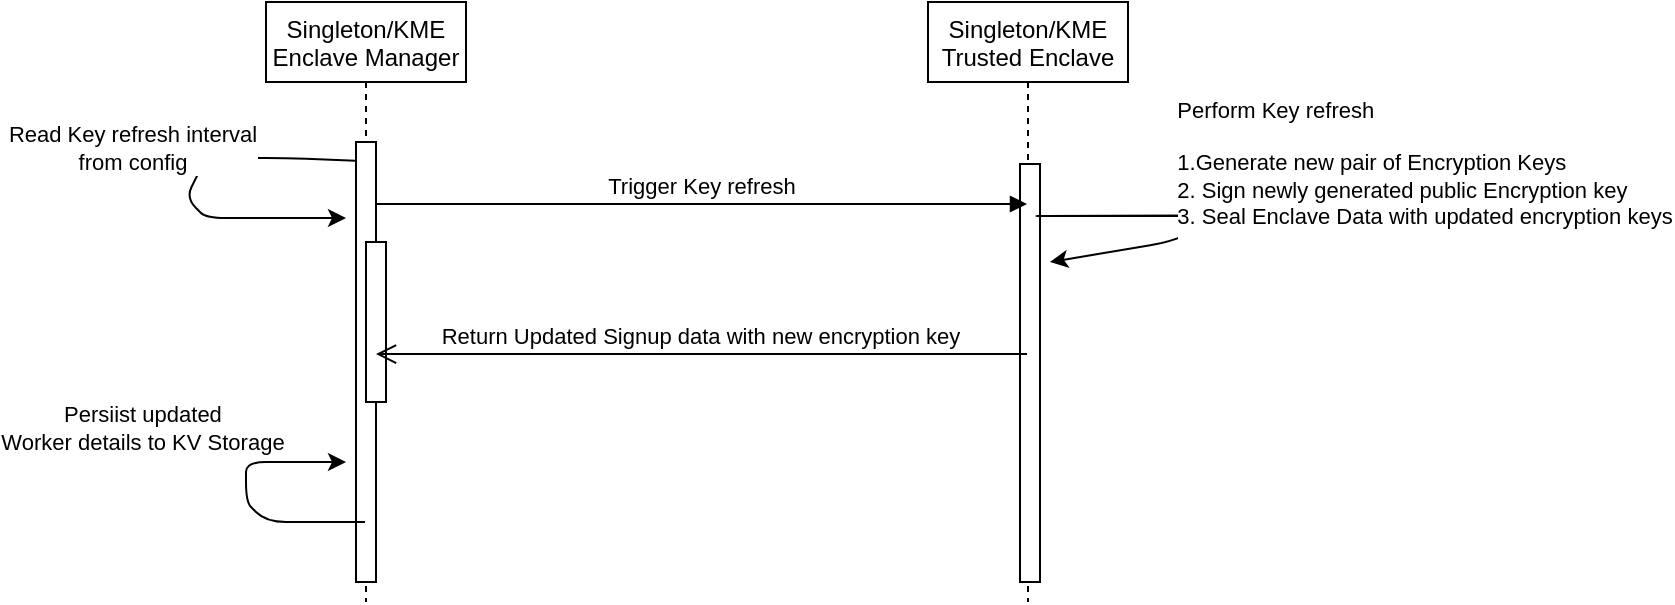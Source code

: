 <mxfile version="13.6.0" type="github">
  <diagram id="kgpKYQtTHZ0yAKxKKP6v" name="Page-1">
    <mxGraphModel dx="1632" dy="437" grid="1" gridSize="10" guides="1" tooltips="1" connect="1" arrows="1" fold="1" page="1" pageScale="1" pageWidth="850" pageHeight="1100" math="0" shadow="0">
      <root>
        <mxCell id="0" />
        <mxCell id="1" parent="0" />
        <mxCell id="3nuBFxr9cyL0pnOWT2aG-1" value="Singleton/KME&#xa;Enclave Manager" style="shape=umlLifeline;perimeter=lifelinePerimeter;container=1;collapsible=0;recursiveResize=0;rounded=0;shadow=0;strokeWidth=1;" parent="1" vertex="1">
          <mxGeometry x="120" y="80" width="100" height="300" as="geometry" />
        </mxCell>
        <mxCell id="3nuBFxr9cyL0pnOWT2aG-2" value="" style="points=[];perimeter=orthogonalPerimeter;rounded=0;shadow=0;strokeWidth=1;" parent="3nuBFxr9cyL0pnOWT2aG-1" vertex="1">
          <mxGeometry x="45" y="70" width="10" height="220" as="geometry" />
        </mxCell>
        <mxCell id="3nuBFxr9cyL0pnOWT2aG-4" value="" style="points=[];perimeter=orthogonalPerimeter;rounded=0;shadow=0;strokeWidth=1;" parent="3nuBFxr9cyL0pnOWT2aG-1" vertex="1">
          <mxGeometry x="50" y="120" width="10" height="80" as="geometry" />
        </mxCell>
        <mxCell id="3nuBFxr9cyL0pnOWT2aG-5" value="Singleton/KME&#xa;Trusted Enclave" style="shape=umlLifeline;perimeter=lifelinePerimeter;container=1;collapsible=0;recursiveResize=0;rounded=0;shadow=0;strokeWidth=1;" parent="1" vertex="1">
          <mxGeometry x="451" y="80" width="100" height="300" as="geometry" />
        </mxCell>
        <mxCell id="3nuBFxr9cyL0pnOWT2aG-6" value="" style="points=[];perimeter=orthogonalPerimeter;rounded=0;shadow=0;strokeWidth=1;" parent="3nuBFxr9cyL0pnOWT2aG-5" vertex="1">
          <mxGeometry x="46" y="81" width="10" height="209" as="geometry" />
        </mxCell>
        <mxCell id="3nuBFxr9cyL0pnOWT2aG-7" value="Return Updated Signup data with new encryption key" style="verticalAlign=bottom;endArrow=open;endSize=8;shadow=0;strokeWidth=1;" parent="1" edge="1">
          <mxGeometry relative="1" as="geometry">
            <mxPoint x="175" y="256.05" as="targetPoint" />
            <mxPoint x="500.5" y="256.05" as="sourcePoint" />
          </mxGeometry>
        </mxCell>
        <mxCell id="3nuBFxr9cyL0pnOWT2aG-8" value="Trigger Key refresh" style="verticalAlign=bottom;endArrow=block;shadow=0;strokeWidth=1;" parent="1" target="3nuBFxr9cyL0pnOWT2aG-5" edge="1">
          <mxGeometry relative="1" as="geometry">
            <mxPoint x="175" y="181.0" as="sourcePoint" />
            <mxPoint x="437" y="181.0" as="targetPoint" />
          </mxGeometry>
        </mxCell>
        <mxCell id="-NnzcmwlUf4twEH-fe_p-3" value="" style="endArrow=classic;html=1;exitX=0.447;exitY=0.238;exitDx=0;exitDy=0;exitPerimeter=0;" parent="1" edge="1">
          <mxGeometry relative="1" as="geometry">
            <mxPoint x="164.7" y="159.4" as="sourcePoint" />
            <mxPoint x="160" y="188" as="targetPoint" />
            <Array as="points">
              <mxPoint x="130" y="158" />
              <mxPoint x="90" y="158" />
              <mxPoint x="80" y="178" />
              <mxPoint x="90" y="188" />
              <mxPoint x="120" y="188" />
            </Array>
          </mxGeometry>
        </mxCell>
        <mxCell id="-NnzcmwlUf4twEH-fe_p-4" value="Read Key refresh interval&lt;br&gt;from config" style="edgeLabel;resizable=0;html=1;align=center;verticalAlign=middle;" parent="-NnzcmwlUf4twEH-fe_p-3" connectable="0" vertex="1">
          <mxGeometry relative="1" as="geometry">
            <mxPoint x="-30" y="-19" as="offset" />
          </mxGeometry>
        </mxCell>
        <mxCell id="-NnzcmwlUf4twEH-fe_p-19" value="" style="endArrow=classic;html=1;exitX=0.56;exitY=0.356;exitDx=0;exitDy=0;exitPerimeter=0;" parent="1" edge="1">
          <mxGeometry relative="1" as="geometry">
            <mxPoint x="579" y="186.8" as="sourcePoint" />
            <mxPoint x="512" y="210" as="targetPoint" />
            <Array as="points">
              <mxPoint x="500" y="187" />
              <mxPoint x="602" y="187" />
              <mxPoint x="572" y="200" />
            </Array>
          </mxGeometry>
        </mxCell>
        <mxCell id="-NnzcmwlUf4twEH-fe_p-20" value="&lt;div style=&quot;text-align: left&quot;&gt;Perform Key refresh&lt;/div&gt;&lt;div style=&quot;text-align: left&quot;&gt;&lt;br&gt;&lt;/div&gt;&lt;div style=&quot;text-align: left&quot;&gt;1.Generate new pair of Encryption Keys&lt;/div&gt;&lt;div style=&quot;text-align: left&quot;&gt;2. Sign newly generated public Encryption key&lt;/div&gt;&lt;div style=&quot;text-align: left&quot;&gt;3. Seal Enclave Data with updated encryption keys&lt;/div&gt;&lt;div style=&quot;text-align: left&quot;&gt;&lt;br&gt;&lt;/div&gt;" style="edgeLabel;resizable=0;html=1;align=center;verticalAlign=middle;" parent="-NnzcmwlUf4twEH-fe_p-19" connectable="0" vertex="1">
          <mxGeometry relative="1" as="geometry">
            <mxPoint x="140.45" y="-19.93" as="offset" />
          </mxGeometry>
        </mxCell>
        <mxCell id="-NnzcmwlUf4twEH-fe_p-23" value="" style="endArrow=classic;html=1;" parent="1" source="3nuBFxr9cyL0pnOWT2aG-1" edge="1">
          <mxGeometry relative="1" as="geometry">
            <mxPoint x="100" y="300" as="sourcePoint" />
            <mxPoint x="160" y="310" as="targetPoint" />
            <Array as="points">
              <mxPoint x="120" y="340" />
              <mxPoint x="110" y="330" />
              <mxPoint x="110" y="310" />
            </Array>
          </mxGeometry>
        </mxCell>
        <mxCell id="-NnzcmwlUf4twEH-fe_p-24" value="Persiist updated&lt;br&gt;Worker details to KV Storage" style="edgeLabel;resizable=0;html=1;align=center;verticalAlign=middle;" parent="-NnzcmwlUf4twEH-fe_p-23" connectable="0" vertex="1">
          <mxGeometry relative="1" as="geometry">
            <mxPoint x="-52" y="-34" as="offset" />
          </mxGeometry>
        </mxCell>
      </root>
    </mxGraphModel>
  </diagram>
</mxfile>
